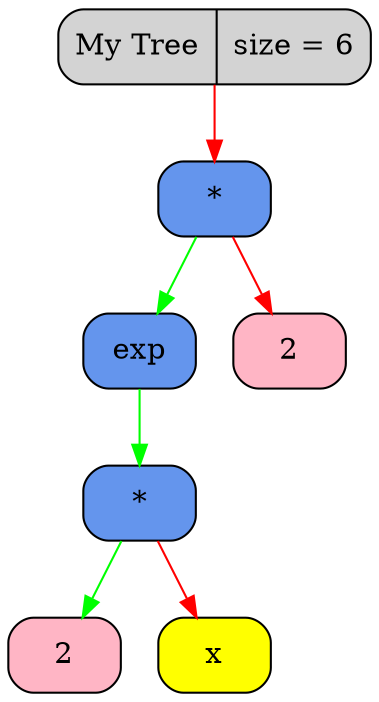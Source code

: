 digraph Tree
{
   rankdir = HR;
   node[fontsize=14];
   edge[color="black",fontcolor="blue",fontsize=12];
   tree[shape = Mrecord, style = filled, filcolor = "red", label = "My Tree | size = 6"];
   "0x106e01d20"[shape = Mrecord, style = filled, fillcolor = "cornflowerblue",   label = " <value> *"];
  "0x106e01d20" -> "0x106e01ea0" [color = "green"];
  "0x106e01d20" -> "0x106e01d50" [color = "red"];
   "0x106e01ea0"[shape = Mrecord, style = filled, fillcolor = "cornflowerblue",   label = " <value> exp"];
  "0x106e01ea0" -> "0x106e01f30" [color = "green"];
   "0x106e01f30"[shape = Mrecord, style = filled, fillcolor = "cornflowerblue",   label = " <value> *"];
  "0x106e01f30" -> "0x106e01f00" [color = "green"];
  "0x106e01f30" -> "0x106e01ed0" [color = "red"];
   "0x106e01f00"[shape = Mrecord, style = filled, fillcolor = "pink1",   label = " <value> 2"];
   "0x106e01ed0"[shape = Mrecord, style = filled, fillcolor = "yellow",   label = " <value> x"];
   "0x106e01d50"[shape = Mrecord, style = filled, fillcolor = "pink1",   label = " <value> 2"];
   tree -> "0x106e01d20" [color = "red"];
}